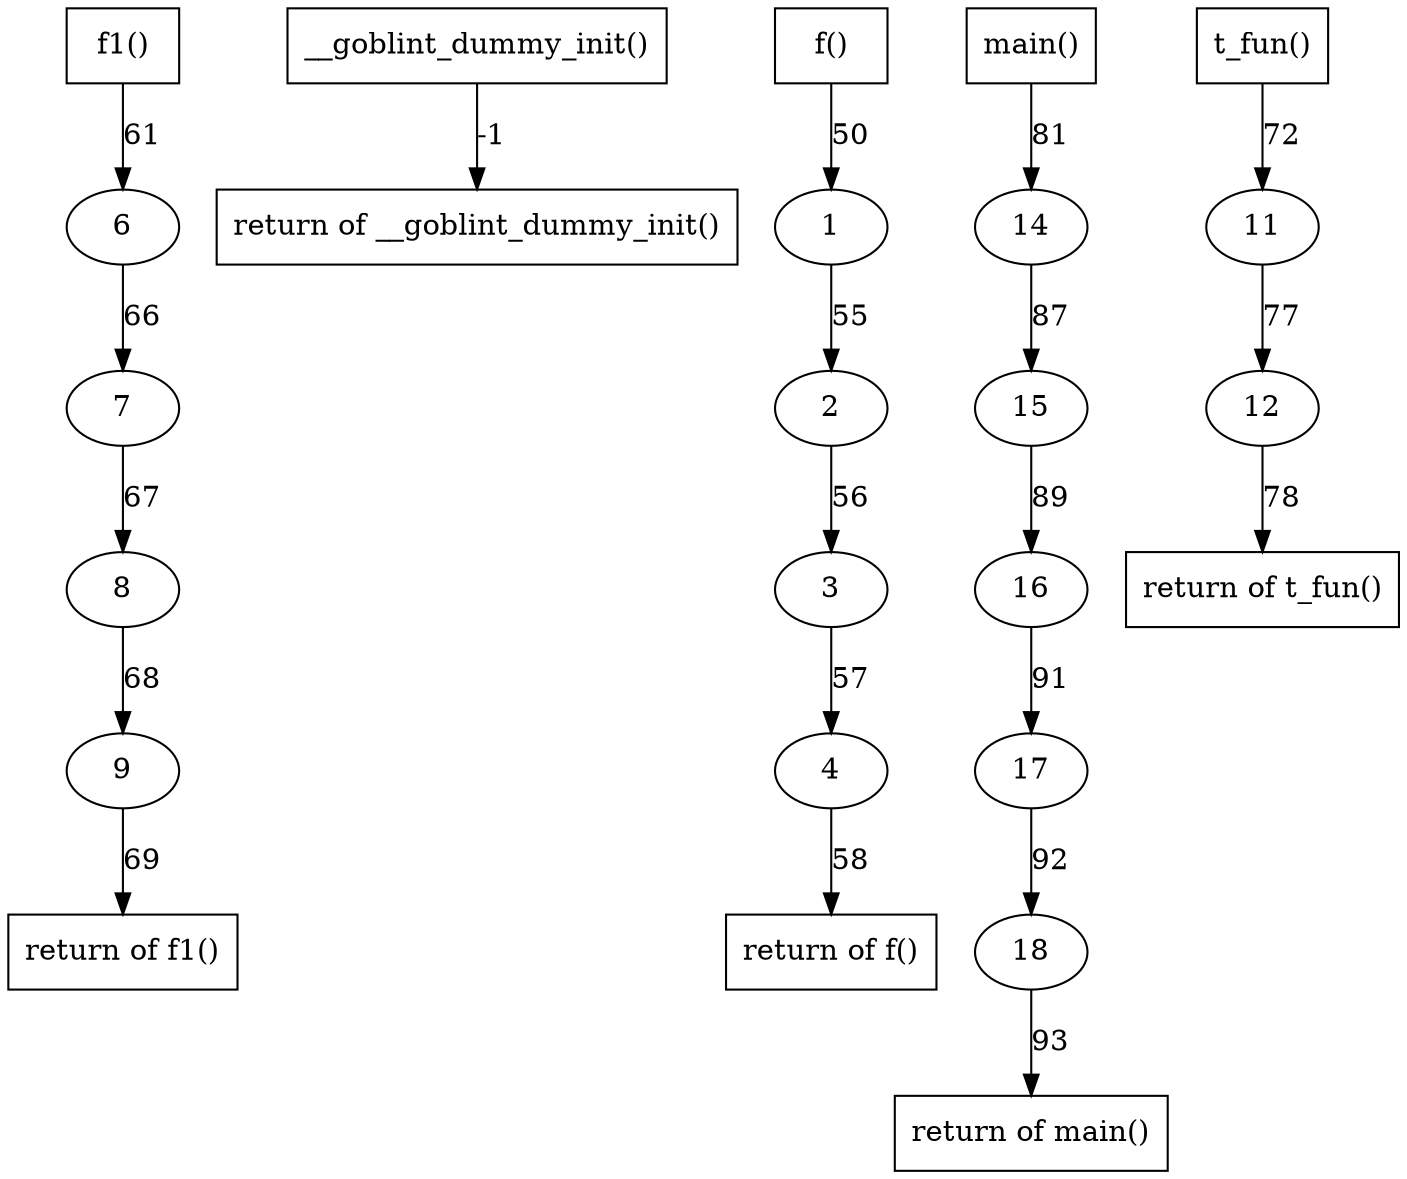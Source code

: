 digraph cfg {
	node [];
	7 -> 8 [label = "67"] ;
	fun3 -> ret3 [label = "-1"] ;
	4 -> ret337 [label = "58"] ;
	fun345 -> 14 [label = "81"] ;
	1 -> 2 [label = "55"] ;
	18 -> ret345 [label = "93"] ;
	17 -> 18 [label = "92"] ;
	fun342 -> 11 [label = "72"] ;
	11 -> 12 [label = "77"] ;
	8 -> 9 [label = "68"] ;
	3 -> 4 [label = "57"] ;
	2 -> 3 [label = "56"] ;
	15 -> 16 [label = "89"] ;
	6 -> 7 [label = "66"] ;
	14 -> 15 [label = "87"] ;
	16 -> 17 [label = "91"] ;
	9 -> ret340 [label = "69"] ;
	fun337 -> 1 [label = "50"] ;
	12 -> ret342 [label = "78"] ;
	fun340 -> 6 [label = "61"] ;
	8 [];
	ret3 [label="return of __goblint_dummy_init()",shape=box];
	fun342 [label="t_fun()",shape=box];
	ret337 [label="return of f()",shape=box];
	14 [];
	fun340 [label="f1()",shape=box];
	2 [];
	ret345 [label="return of main()",shape=box];
	18 [];
	11 [];
	12 [];
	9 [];
	fun345 [label="main()",shape=box];
	4 [];
	3 [];
	fun337 [label="f()",shape=box];
	16 [];
	7 [];
	15 [];
	17 [];
	fun3 [label="__goblint_dummy_init()",shape=box];
	ret340 [label="return of f1()",shape=box];
	1 [];
	ret342 [label="return of t_fun()",shape=box];
	6 [];
}
